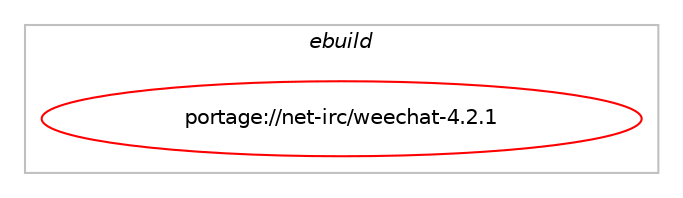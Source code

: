 digraph prolog {

# *************
# Graph options
# *************

newrank=true;
concentrate=true;
compound=true;
graph [rankdir=LR,fontname=Helvetica,fontsize=10,ranksep=1.5];#, ranksep=2.5, nodesep=0.2];
edge  [arrowhead=vee];
node  [fontname=Helvetica,fontsize=10];

# **********
# The ebuild
# **********

subgraph cluster_leftcol {
color=gray;
label=<<i>ebuild</i>>;
id [label="portage://net-irc/weechat-4.2.1", color=red, width=4, href="../net-irc/weechat-4.2.1.svg"];
}

# ****************
# The dependencies
# ****************

subgraph cluster_midcol {
color=gray;
label=<<i>dependencies</i>>;
subgraph cluster_compile {
fillcolor="#eeeeee";
style=filled;
label=<<i>compile</i>>;
# *** BEGIN UNKNOWN DEPENDENCY TYPE (TODO) ***
# id -> equal(use_conditional_group(positive,charset,portage://net-irc/weechat-4.2.1,[package_dependency(portage://net-irc/weechat-4.2.1,install,no,virtual,libiconv,none,[,,],[],[])]))
# *** END UNKNOWN DEPENDENCY TYPE (TODO) ***

# *** BEGIN UNKNOWN DEPENDENCY TYPE (TODO) ***
# id -> equal(use_conditional_group(positive,guile,portage://net-irc/weechat-4.2.1,[package_dependency(portage://net-irc/weechat-4.2.1,install,no,dev-scheme,guile,greaterequal,[2.0,,,2.0],[slot(12),equal],[])]))
# *** END UNKNOWN DEPENDENCY TYPE (TODO) ***

# *** BEGIN UNKNOWN DEPENDENCY TYPE (TODO) ***
# id -> equal(use_conditional_group(positive,lua,portage://net-irc/weechat-4.2.1,[use_conditional_group(positive,lua_single_target_lua5-1,portage://net-irc/weechat-4.2.1,[package_dependency(portage://net-irc/weechat-4.2.1,install,no,dev-lang,lua,none,[,,],[slot(5.1)],[])]),use_conditional_group(positive,lua_single_target_lua5-3,portage://net-irc/weechat-4.2.1,[package_dependency(portage://net-irc/weechat-4.2.1,install,no,dev-lang,lua,none,[,,],[slot(5.3)],[])]),use_conditional_group(positive,lua_single_target_lua5-4,portage://net-irc/weechat-4.2.1,[package_dependency(portage://net-irc/weechat-4.2.1,install,no,dev-lang,lua,none,[,,],[slot(5.4)],[])])]))
# *** END UNKNOWN DEPENDENCY TYPE (TODO) ***

# *** BEGIN UNKNOWN DEPENDENCY TYPE (TODO) ***
# id -> equal(use_conditional_group(positive,nls,portage://net-irc/weechat-4.2.1,[package_dependency(portage://net-irc/weechat-4.2.1,install,no,virtual,libintl,none,[,,],[],[])]))
# *** END UNKNOWN DEPENDENCY TYPE (TODO) ***

# *** BEGIN UNKNOWN DEPENDENCY TYPE (TODO) ***
# id -> equal(use_conditional_group(positive,perl,portage://net-irc/weechat-4.2.1,[package_dependency(portage://net-irc/weechat-4.2.1,install,no,dev-lang,perl,none,[,,],any_same_slot,[]),package_dependency(portage://net-irc/weechat-4.2.1,install,no,virtual,libcrypt,none,[,,],any_same_slot,[])]))
# *** END UNKNOWN DEPENDENCY TYPE (TODO) ***

# *** BEGIN UNKNOWN DEPENDENCY TYPE (TODO) ***
# id -> equal(use_conditional_group(positive,python,portage://net-irc/weechat-4.2.1,[use_conditional_group(positive,python_single_target_python3_10,portage://net-irc/weechat-4.2.1,[package_dependency(portage://net-irc/weechat-4.2.1,install,no,dev-lang,python,none,[,,],[slot(3.10)],[])]),use_conditional_group(positive,python_single_target_python3_11,portage://net-irc/weechat-4.2.1,[package_dependency(portage://net-irc/weechat-4.2.1,install,no,dev-lang,python,none,[,,],[slot(3.11)],[])]),use_conditional_group(positive,python_single_target_python3_12,portage://net-irc/weechat-4.2.1,[package_dependency(portage://net-irc/weechat-4.2.1,install,no,dev-lang,python,none,[,,],[slot(3.12)],[])])]))
# *** END UNKNOWN DEPENDENCY TYPE (TODO) ***

# *** BEGIN UNKNOWN DEPENDENCY TYPE (TODO) ***
# id -> equal(use_conditional_group(positive,ruby,portage://net-irc/weechat-4.2.1,[any_of_group([package_dependency(portage://net-irc/weechat-4.2.1,install,no,dev-lang,ruby,none,[,,],[slot(3.3)],[]),package_dependency(portage://net-irc/weechat-4.2.1,install,no,dev-lang,ruby,none,[,,],[slot(3.2)],[]),package_dependency(portage://net-irc/weechat-4.2.1,install,no,dev-lang,ruby,none,[,,],[slot(3.1)],[])])]))
# *** END UNKNOWN DEPENDENCY TYPE (TODO) ***

# *** BEGIN UNKNOWN DEPENDENCY TYPE (TODO) ***
# id -> equal(use_conditional_group(positive,selinux,portage://net-irc/weechat-4.2.1,[package_dependency(portage://net-irc/weechat-4.2.1,install,no,sec-policy,selinux-irc,none,[,,],[],[])]))
# *** END UNKNOWN DEPENDENCY TYPE (TODO) ***

# *** BEGIN UNKNOWN DEPENDENCY TYPE (TODO) ***
# id -> equal(use_conditional_group(positive,spell,portage://net-irc/weechat-4.2.1,[use_conditional_group(positive,enchant,portage://net-irc/weechat-4.2.1,[package_dependency(portage://net-irc/weechat-4.2.1,install,no,app-text,enchant,none,[,,],any_different_slot,[])]),use_conditional_group(negative,enchant,portage://net-irc/weechat-4.2.1,[package_dependency(portage://net-irc/weechat-4.2.1,install,no,app-text,aspell,none,[,,],[],[])])]))
# *** END UNKNOWN DEPENDENCY TYPE (TODO) ***

# *** BEGIN UNKNOWN DEPENDENCY TYPE (TODO) ***
# id -> equal(use_conditional_group(positive,tcl,portage://net-irc/weechat-4.2.1,[package_dependency(portage://net-irc/weechat-4.2.1,install,no,dev-lang,tcl,greaterequal,[8.4.15,,,8.4.15],[slot(0),equal],[])]))
# *** END UNKNOWN DEPENDENCY TYPE (TODO) ***

# *** BEGIN UNKNOWN DEPENDENCY TYPE (TODO) ***
# id -> equal(use_conditional_group(positive,test,portage://net-irc/weechat-4.2.1,[package_dependency(portage://net-irc/weechat-4.2.1,install,no,dev-util,cpputest,none,[,,],[],[])]))
# *** END UNKNOWN DEPENDENCY TYPE (TODO) ***

# *** BEGIN UNKNOWN DEPENDENCY TYPE (TODO) ***
# id -> equal(use_conditional_group(positive,zstd,portage://net-irc/weechat-4.2.1,[package_dependency(portage://net-irc/weechat-4.2.1,install,no,app-arch,zstd,none,[,,],any_same_slot,[])]))
# *** END UNKNOWN DEPENDENCY TYPE (TODO) ***

# *** BEGIN UNKNOWN DEPENDENCY TYPE (TODO) ***
# id -> equal(package_dependency(portage://net-irc/weechat-4.2.1,install,no,dev-libs,libgcrypt,none,[,,],[slot(0),equal],[]))
# *** END UNKNOWN DEPENDENCY TYPE (TODO) ***

# *** BEGIN UNKNOWN DEPENDENCY TYPE (TODO) ***
# id -> equal(package_dependency(portage://net-irc/weechat-4.2.1,install,no,net-libs,gnutls,none,[,,],any_same_slot,[]))
# *** END UNKNOWN DEPENDENCY TYPE (TODO) ***

# *** BEGIN UNKNOWN DEPENDENCY TYPE (TODO) ***
# id -> equal(package_dependency(portage://net-irc/weechat-4.2.1,install,no,net-misc,curl,none,[,,],[],[use(enable(ssl),none)]))
# *** END UNKNOWN DEPENDENCY TYPE (TODO) ***

# *** BEGIN UNKNOWN DEPENDENCY TYPE (TODO) ***
# id -> equal(package_dependency(portage://net-irc/weechat-4.2.1,install,no,sys-libs,ncurses,none,[,,],[slot(0),equal],[]))
# *** END UNKNOWN DEPENDENCY TYPE (TODO) ***

# *** BEGIN UNKNOWN DEPENDENCY TYPE (TODO) ***
# id -> equal(package_dependency(portage://net-irc/weechat-4.2.1,install,no,sys-libs,zlib,none,[,,],any_same_slot,[]))
# *** END UNKNOWN DEPENDENCY TYPE (TODO) ***

}
subgraph cluster_compileandrun {
fillcolor="#eeeeee";
style=filled;
label=<<i>compile and run</i>>;
}
subgraph cluster_run {
fillcolor="#eeeeee";
style=filled;
label=<<i>run</i>>;
# *** BEGIN UNKNOWN DEPENDENCY TYPE (TODO) ***
# id -> equal(use_conditional_group(positive,charset,portage://net-irc/weechat-4.2.1,[package_dependency(portage://net-irc/weechat-4.2.1,run,no,virtual,libiconv,none,[,,],[],[])]))
# *** END UNKNOWN DEPENDENCY TYPE (TODO) ***

# *** BEGIN UNKNOWN DEPENDENCY TYPE (TODO) ***
# id -> equal(use_conditional_group(positive,guile,portage://net-irc/weechat-4.2.1,[package_dependency(portage://net-irc/weechat-4.2.1,run,no,dev-scheme,guile,greaterequal,[2.0,,,2.0],[slot(12),equal],[])]))
# *** END UNKNOWN DEPENDENCY TYPE (TODO) ***

# *** BEGIN UNKNOWN DEPENDENCY TYPE (TODO) ***
# id -> equal(use_conditional_group(positive,lua,portage://net-irc/weechat-4.2.1,[use_conditional_group(positive,lua_single_target_lua5-1,portage://net-irc/weechat-4.2.1,[package_dependency(portage://net-irc/weechat-4.2.1,run,no,dev-lang,lua,none,[,,],[slot(5.1)],[])]),use_conditional_group(positive,lua_single_target_lua5-3,portage://net-irc/weechat-4.2.1,[package_dependency(portage://net-irc/weechat-4.2.1,run,no,dev-lang,lua,none,[,,],[slot(5.3)],[])]),use_conditional_group(positive,lua_single_target_lua5-4,portage://net-irc/weechat-4.2.1,[package_dependency(portage://net-irc/weechat-4.2.1,run,no,dev-lang,lua,none,[,,],[slot(5.4)],[])])]))
# *** END UNKNOWN DEPENDENCY TYPE (TODO) ***

# *** BEGIN UNKNOWN DEPENDENCY TYPE (TODO) ***
# id -> equal(use_conditional_group(positive,nls,portage://net-irc/weechat-4.2.1,[package_dependency(portage://net-irc/weechat-4.2.1,run,no,virtual,libintl,none,[,,],[],[])]))
# *** END UNKNOWN DEPENDENCY TYPE (TODO) ***

# *** BEGIN UNKNOWN DEPENDENCY TYPE (TODO) ***
# id -> equal(use_conditional_group(positive,perl,portage://net-irc/weechat-4.2.1,[package_dependency(portage://net-irc/weechat-4.2.1,run,no,dev-lang,perl,none,[,,],any_same_slot,[]),package_dependency(portage://net-irc/weechat-4.2.1,run,no,virtual,libcrypt,none,[,,],any_same_slot,[])]))
# *** END UNKNOWN DEPENDENCY TYPE (TODO) ***

# *** BEGIN UNKNOWN DEPENDENCY TYPE (TODO) ***
# id -> equal(use_conditional_group(positive,python,portage://net-irc/weechat-4.2.1,[use_conditional_group(positive,python_single_target_python3_10,portage://net-irc/weechat-4.2.1,[package_dependency(portage://net-irc/weechat-4.2.1,run,no,dev-lang,python,none,[,,],[slot(3.10)],[])]),use_conditional_group(positive,python_single_target_python3_11,portage://net-irc/weechat-4.2.1,[package_dependency(portage://net-irc/weechat-4.2.1,run,no,dev-lang,python,none,[,,],[slot(3.11)],[])]),use_conditional_group(positive,python_single_target_python3_12,portage://net-irc/weechat-4.2.1,[package_dependency(portage://net-irc/weechat-4.2.1,run,no,dev-lang,python,none,[,,],[slot(3.12)],[])])]))
# *** END UNKNOWN DEPENDENCY TYPE (TODO) ***

# *** BEGIN UNKNOWN DEPENDENCY TYPE (TODO) ***
# id -> equal(use_conditional_group(positive,ruby,portage://net-irc/weechat-4.2.1,[any_of_group([package_dependency(portage://net-irc/weechat-4.2.1,run,no,dev-lang,ruby,none,[,,],[slot(3.3)],[]),package_dependency(portage://net-irc/weechat-4.2.1,run,no,dev-lang,ruby,none,[,,],[slot(3.2)],[]),package_dependency(portage://net-irc/weechat-4.2.1,run,no,dev-lang,ruby,none,[,,],[slot(3.1)],[])])]))
# *** END UNKNOWN DEPENDENCY TYPE (TODO) ***

# *** BEGIN UNKNOWN DEPENDENCY TYPE (TODO) ***
# id -> equal(use_conditional_group(positive,selinux,portage://net-irc/weechat-4.2.1,[package_dependency(portage://net-irc/weechat-4.2.1,run,no,sec-policy,selinux-irc,none,[,,],[],[])]))
# *** END UNKNOWN DEPENDENCY TYPE (TODO) ***

# *** BEGIN UNKNOWN DEPENDENCY TYPE (TODO) ***
# id -> equal(use_conditional_group(positive,spell,portage://net-irc/weechat-4.2.1,[use_conditional_group(positive,enchant,portage://net-irc/weechat-4.2.1,[package_dependency(portage://net-irc/weechat-4.2.1,run,no,app-text,enchant,none,[,,],any_different_slot,[])]),use_conditional_group(negative,enchant,portage://net-irc/weechat-4.2.1,[package_dependency(portage://net-irc/weechat-4.2.1,run,no,app-text,aspell,none,[,,],[],[])])]))
# *** END UNKNOWN DEPENDENCY TYPE (TODO) ***

# *** BEGIN UNKNOWN DEPENDENCY TYPE (TODO) ***
# id -> equal(use_conditional_group(positive,tcl,portage://net-irc/weechat-4.2.1,[package_dependency(portage://net-irc/weechat-4.2.1,run,no,dev-lang,tcl,greaterequal,[8.4.15,,,8.4.15],[slot(0),equal],[])]))
# *** END UNKNOWN DEPENDENCY TYPE (TODO) ***

# *** BEGIN UNKNOWN DEPENDENCY TYPE (TODO) ***
# id -> equal(use_conditional_group(positive,zstd,portage://net-irc/weechat-4.2.1,[package_dependency(portage://net-irc/weechat-4.2.1,run,no,app-arch,zstd,none,[,,],any_same_slot,[])]))
# *** END UNKNOWN DEPENDENCY TYPE (TODO) ***

# *** BEGIN UNKNOWN DEPENDENCY TYPE (TODO) ***
# id -> equal(package_dependency(portage://net-irc/weechat-4.2.1,run,no,dev-libs,libgcrypt,none,[,,],[slot(0),equal],[]))
# *** END UNKNOWN DEPENDENCY TYPE (TODO) ***

# *** BEGIN UNKNOWN DEPENDENCY TYPE (TODO) ***
# id -> equal(package_dependency(portage://net-irc/weechat-4.2.1,run,no,net-libs,gnutls,none,[,,],any_same_slot,[]))
# *** END UNKNOWN DEPENDENCY TYPE (TODO) ***

# *** BEGIN UNKNOWN DEPENDENCY TYPE (TODO) ***
# id -> equal(package_dependency(portage://net-irc/weechat-4.2.1,run,no,net-misc,curl,none,[,,],[],[use(enable(ssl),none)]))
# *** END UNKNOWN DEPENDENCY TYPE (TODO) ***

# *** BEGIN UNKNOWN DEPENDENCY TYPE (TODO) ***
# id -> equal(package_dependency(portage://net-irc/weechat-4.2.1,run,no,sys-libs,ncurses,none,[,,],[slot(0),equal],[]))
# *** END UNKNOWN DEPENDENCY TYPE (TODO) ***

# *** BEGIN UNKNOWN DEPENDENCY TYPE (TODO) ***
# id -> equal(package_dependency(portage://net-irc/weechat-4.2.1,run,no,sys-libs,zlib,none,[,,],any_same_slot,[]))
# *** END UNKNOWN DEPENDENCY TYPE (TODO) ***

}
}

# **************
# The candidates
# **************

subgraph cluster_choices {
rank=same;
color=gray;
label=<<i>candidates</i>>;

}

}
